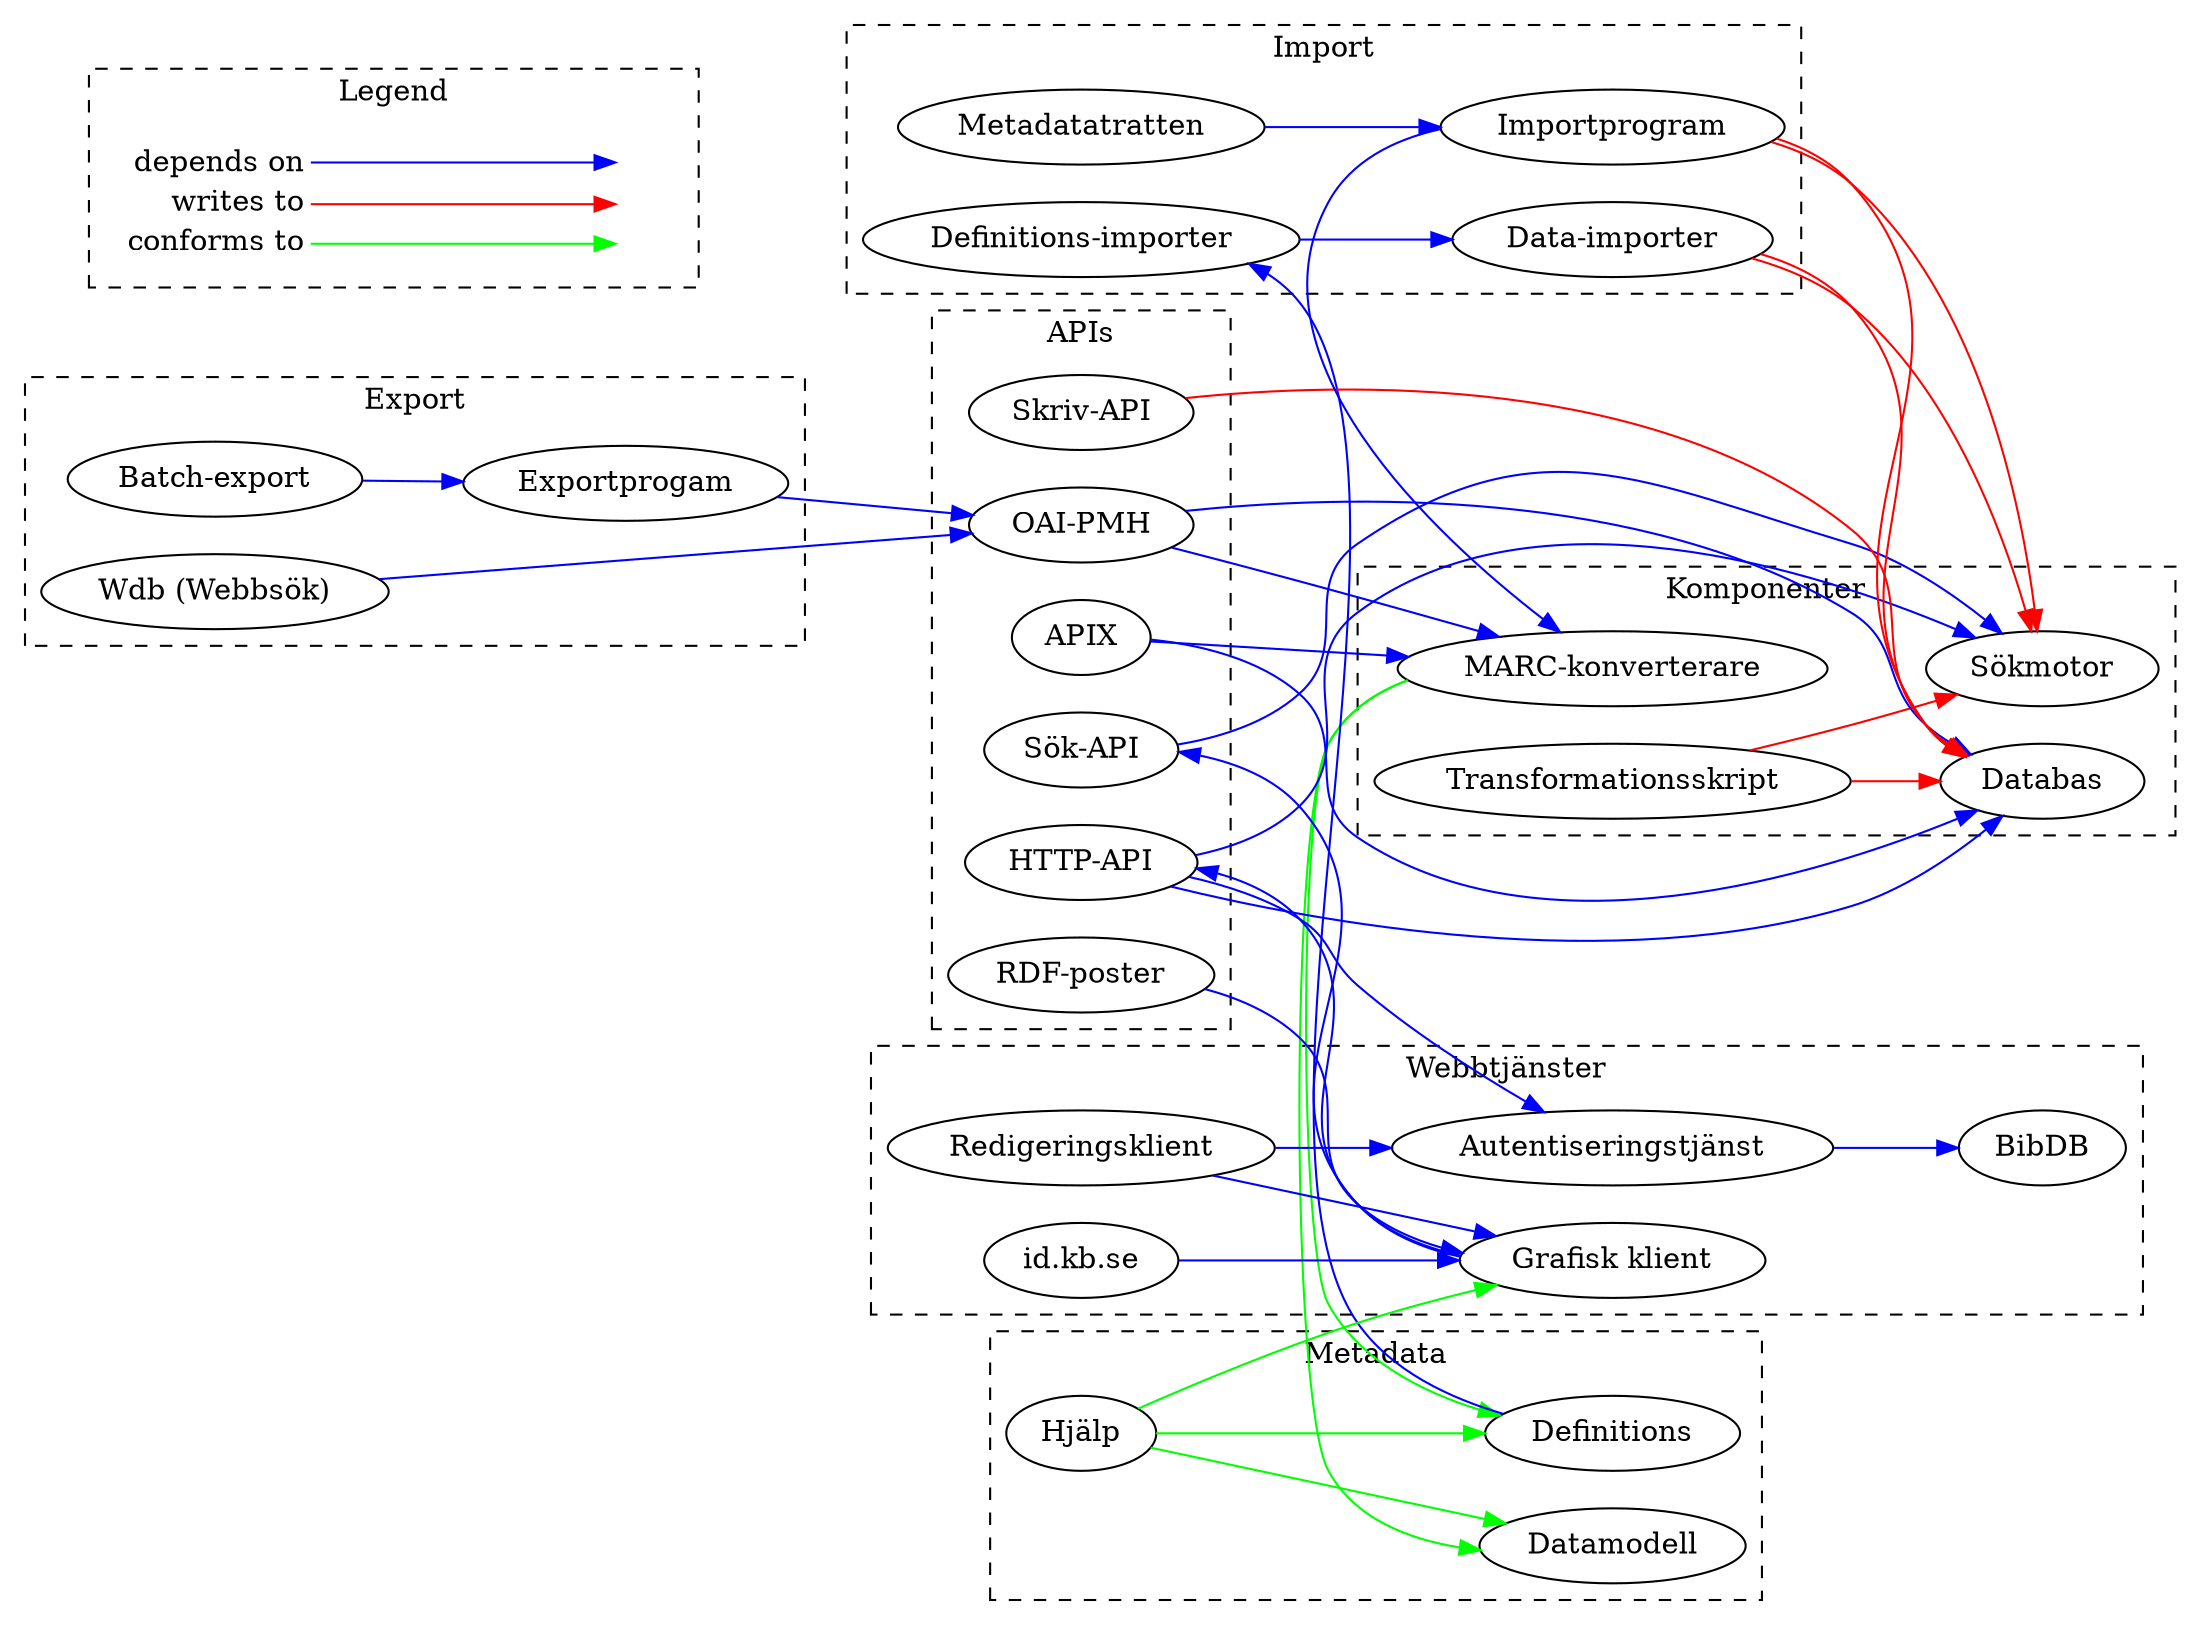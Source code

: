// Build with:
//dot -Tpng -o overview.png system_overview.dot

digraph system_overview {
    rankdir="LR";
    edge[color="blue"];

    subgraph cluster_components {
        graph[style=dashed];
        label="Komponenter";

        lddb [label="Databas"];
        search [label="Sökmotor"];
        marc_converter [label="MARC-konverterare"];
        transform [label="Transformationsskript"];
    }
    marc_converter -> {
        defs
        model
    } [color="green"];
    transform -> {
        lddb
        search
    } [color="red"];

    subgraph cluster_metadata {
        graph[style=dashed];
        label="Metadata";

        defs [label="Definitions"];
        model [label="Datamodell"];
        help [label="Hjälp"];
    }
    defs -> { defs_importer };
    help -> {
        viewer
        model
        defs
    } [color="green"];

    subgraph cluster_apis {
        graph[style=dashed];
        label="APIs";

        apix [label="APIX"];
        http_api [label="HTTP-API"]; // subgraph?
        oaipmh [label="OAI-PMH"];
        search_api [label="Sök-API"];
        write_api [label="Skriv-API"];
        record [label="RDF-poster"];
    }
    apix -> {
        lddb
        marc_converter
    };
    http_api -> {
        auth
        lddb
        search
    };
    oaipmh -> {
        lddb
        marc_converter
    } ;
    search_api -> { search };
    write_api -> { lddb }[color="red"];
    record -> { viewer };

    subgraph cluster_importers {
        graph[style=dashed];
        label="Import";

        import_program [label="Importprogram"];
        metadata_funnel [label="Metadatatratten"];
        data_importer [label="Data-importer"];
        defs_importer [label="Definitions-importer"];
    }
    import_program -> {
        marc_converter
    };
    import_program -> {
        search
    }[color="red"];

    import_program -> {
        lddb
    } [color="red"];
    data_importer -> {
        lddb
        search
    } [color="red"];
    defs_importer -> {
        data_importer
    };
    metadata_funnel -> { import_program };

    subgraph cluster_exporters {
        graph[style=dashed];
        label="Export";

        batch [label="Batch-export"];
        export_program [label="Exportprogam"];
	wdb [label="Wdb (Webbsök)"];
    }
    batch -> { export_program };
    export_program -> {
        oaipmh
    };
    wdb -> { oaipmh };

    subgraph cluster_webservices {
        graph[style=dashed];
        label="Webbtjänster";

        viewer [label="Grafisk klient"];
        editor [label="Redigeringsklient"];
        id [label="id.kb.se"];
        auth [label="Autentiseringstjänst"];
        bibdb [label="BibDB"];
    }
    viewer -> {
        search_api
        http_api
    };
    editor -> {
        auth
        viewer
    };
    id -> { viewer };
    auth -> { bibdb };

    /**
     * LEGEND
     */
    subgraph cluster_legend { 
        style="dashed";
        node [shape=plaintext]
        label = "Legend";
        key [label=<<table border="0" cellpadding="2" cellspacing="0" cellborder="0">
            <tr><td align="right" port="i1">depends on</td></tr>
            <tr><td align="right" port="i2">writes to</td></tr>
            <tr><td align="right" port="i3">conforms to</td></tr>
            </table>>]
            key2 [label=<<table border="0" cellpadding="2" cellspacing="0" cellborder="0">
            <tr><td port="i1">&nbsp;</td></tr>
            <tr><td port="i2">&nbsp;</td></tr>
            <tr><td port="i3">&nbsp;</td></tr>
            </table>>]
        key:i1:e -> key2:i1:w [clor=blue]
        key:i2:e -> key2:i2:w [color=red]
        key:i3:e -> key2:i3:w [color=green]
    }
}
